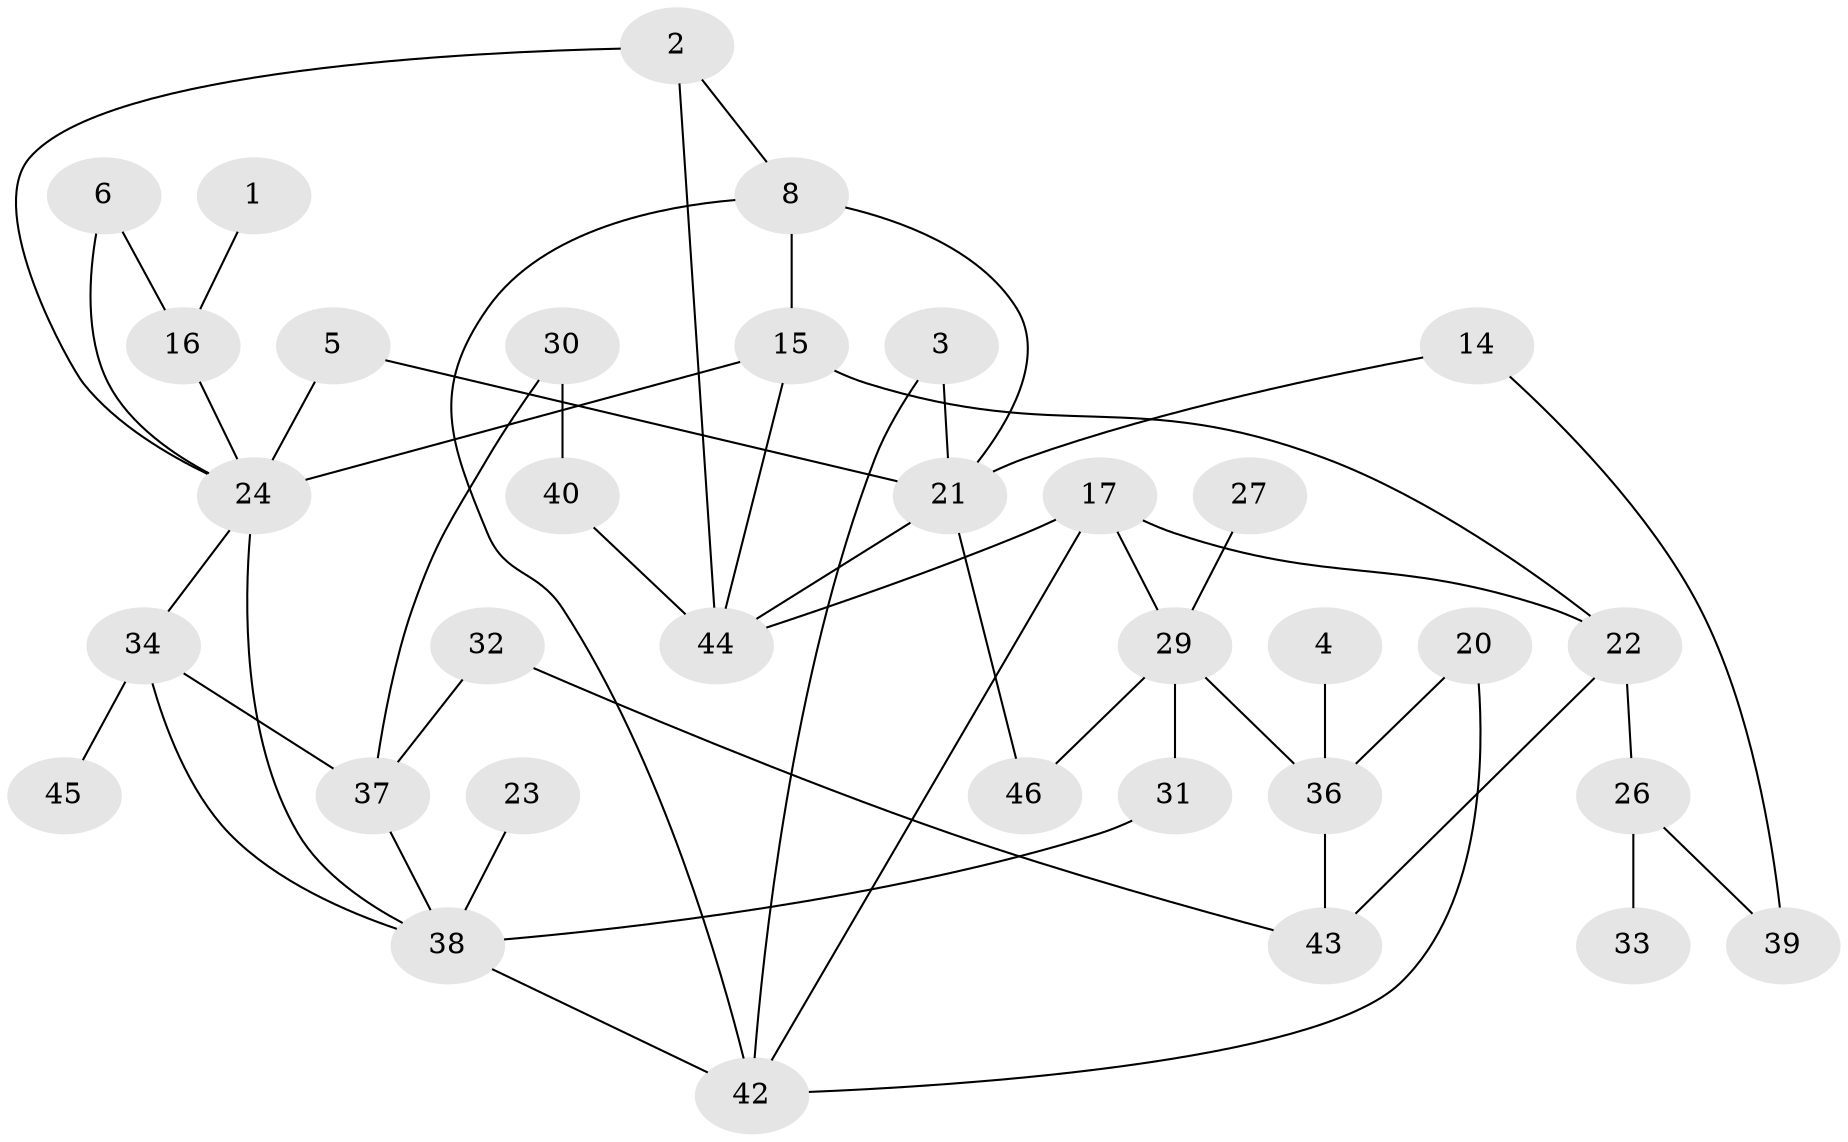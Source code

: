 // original degree distribution, {4: 0.09565217391304348, 2: 0.25217391304347825, 1: 0.26956521739130435, 3: 0.19130434782608696, 6: 0.02608695652173913, 5: 0.05217391304347826, 0: 0.09565217391304348, 7: 0.008695652173913044, 8: 0.008695652173913044}
// Generated by graph-tools (version 1.1) at 2025/35/03/04/25 23:35:58]
// undirected, 34 vertices, 51 edges
graph export_dot {
  node [color=gray90,style=filled];
  1;
  2;
  3;
  4;
  5;
  6;
  8;
  14;
  15;
  16;
  17;
  20;
  21;
  22;
  23;
  24;
  26;
  27;
  29;
  30;
  31;
  32;
  33;
  34;
  36;
  37;
  38;
  39;
  40;
  42;
  43;
  44;
  45;
  46;
  1 -- 16 [weight=1.0];
  2 -- 8 [weight=1.0];
  2 -- 24 [weight=1.0];
  2 -- 44 [weight=1.0];
  3 -- 21 [weight=1.0];
  3 -- 42 [weight=1.0];
  4 -- 36 [weight=1.0];
  5 -- 21 [weight=1.0];
  5 -- 24 [weight=1.0];
  6 -- 16 [weight=1.0];
  6 -- 24 [weight=1.0];
  8 -- 15 [weight=1.0];
  8 -- 21 [weight=1.0];
  8 -- 42 [weight=1.0];
  14 -- 21 [weight=1.0];
  14 -- 39 [weight=1.0];
  15 -- 22 [weight=1.0];
  15 -- 24 [weight=1.0];
  15 -- 44 [weight=1.0];
  16 -- 24 [weight=1.0];
  17 -- 22 [weight=1.0];
  17 -- 29 [weight=1.0];
  17 -- 42 [weight=2.0];
  17 -- 44 [weight=1.0];
  20 -- 36 [weight=1.0];
  20 -- 42 [weight=1.0];
  21 -- 44 [weight=1.0];
  21 -- 46 [weight=1.0];
  22 -- 26 [weight=2.0];
  22 -- 43 [weight=1.0];
  23 -- 38 [weight=2.0];
  24 -- 34 [weight=1.0];
  24 -- 38 [weight=4.0];
  26 -- 33 [weight=1.0];
  26 -- 39 [weight=1.0];
  27 -- 29 [weight=1.0];
  29 -- 31 [weight=1.0];
  29 -- 36 [weight=1.0];
  29 -- 46 [weight=1.0];
  30 -- 37 [weight=1.0];
  30 -- 40 [weight=1.0];
  31 -- 38 [weight=3.0];
  32 -- 37 [weight=1.0];
  32 -- 43 [weight=1.0];
  34 -- 37 [weight=1.0];
  34 -- 38 [weight=2.0];
  34 -- 45 [weight=1.0];
  36 -- 43 [weight=1.0];
  37 -- 38 [weight=1.0];
  38 -- 42 [weight=2.0];
  40 -- 44 [weight=1.0];
}
